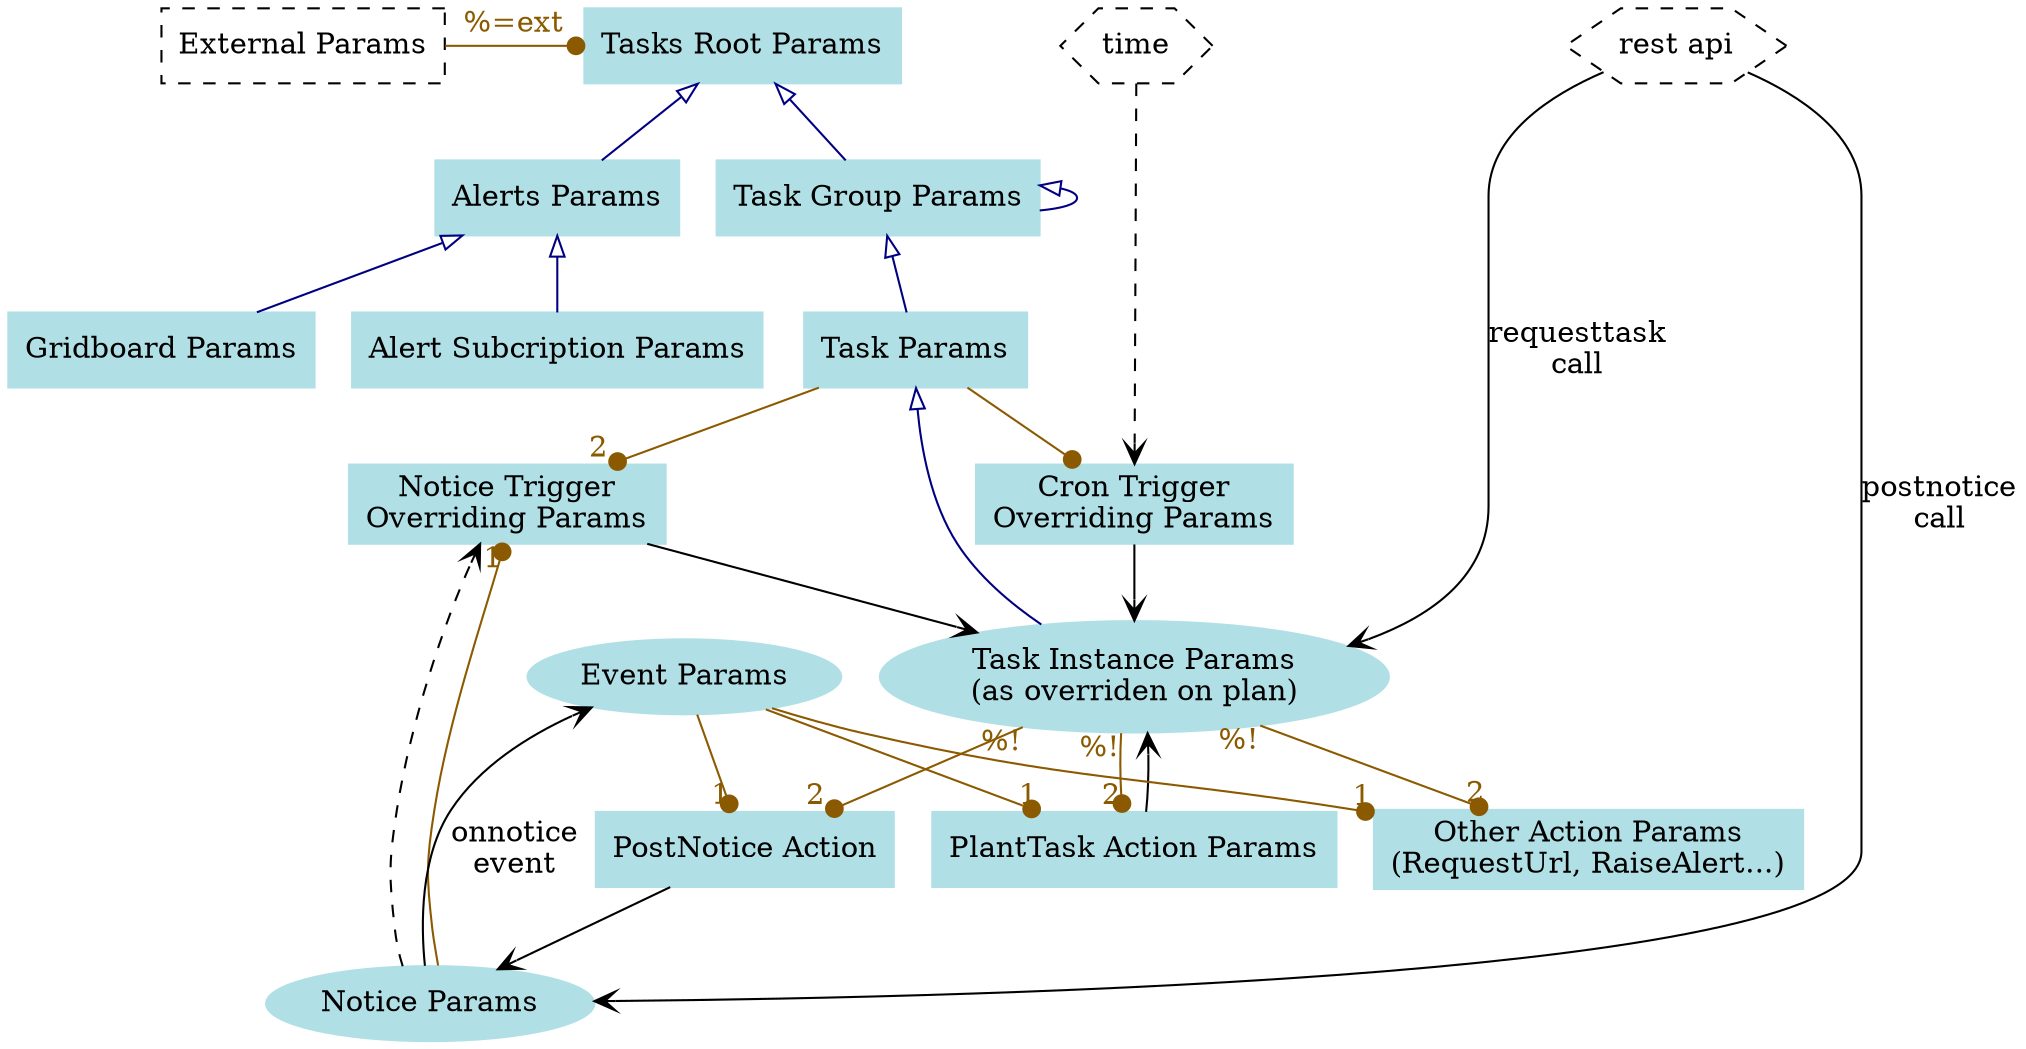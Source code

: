 graph g {

// configuration objects carrying params
node [shape=box,style=filled,color=powderblue]
global [label="Tasks Root Params"]
external [label="External Params",style=dashed,color=""]
{ rank=min; global; external; } // sticked at the top
taskgroup [label="Task Group Params"]
task [label="Task Params"]
noticetrigger [label="Notice Trigger\nOverriding Params"]
crontrigger [label="Cron Trigger\nOverriding Params"]
plantaskaction [label="PlantTask Action Params"]
postnoticeaction [label="PostNotice Action"]
otheraction [label="Other Action Params\n(RequestUrl, RaiseAlert...)"]
alerts [label="Alerts Params"]
//webconsole [label="Web Console Params"]
alertsub [label="Alert Subcription Params"]
gridboard [label="Gridboard Params"]

// runtime objects carrying params
node [shape=ellipse]
taskinstance [label="Task Instance Params\n(as overriden on plan)"]
event [label="Event Params"]
notice [label="Notice Params"]
{ rank=same; event; taskinstance } // hint to avoid layouts with notice above event

// actors
node [shape=hexagon,style=dashed,color=""]
restapi [label="REST API"]
time [label="time"]
{ rank=min; restapi; time; } // sticked at the top

// ParamSet inheritage (mostly in configuration)
edge [dir=back,arrowtail=onormal,color=navy,fontcolor=navy]
global -- taskgroup -- taskgroup -- task
task -- taskinstance
global -- alerts -- alertsub
alerts -- gridboard
//global -- webconsole

// parameter injection at runtime
edge [dir=forward,arrowhead=vee,color=black,fontcolor=black]
crontrigger -- taskinstance
noticetrigger -- taskinstance
notice -- event [label="onnotice\nevent"]
restapi [label="rest api"]
restapi -- notice [label="postnotice\ncall"]
plantaskaction -- taskinstance
postnoticeaction -- notice
restapi -- taskinstance [label="requesttask\ncall"]

// triggering w/o params
time -- crontrigger [style=dashed]
notice -- noticetrigger [style=dashed]

// context for parameters evaluation
edge [dir=forward,arrowhead=dot,color=orange4,fontcolor=orange4]
notice -- noticetrigger [headlabel=1]
task -- noticetrigger [headlabel=2]
task -- crontrigger
// note: taskinstance -- xxxaction edges make only sense when the event occurs
//       within a task
// note: taskinstance -- xxxaction edges only give visibility taskinstance %!
//        params, not taskinstance's params being them overriden or not
event -- plantaskaction [headlabel=1]
taskinstance -- plantaskaction [taillabel="%!",headlabel=2]
event -- postnoticeaction [headlabel=1]
taskinstance -- postnoticeaction [taillabel="%!",headlabel=2]
event -- otheraction [headlabel=1]
taskinstance -- otheraction [taillabel="%!",headlabel=2]
external -- global [label="%=ext"]
}
